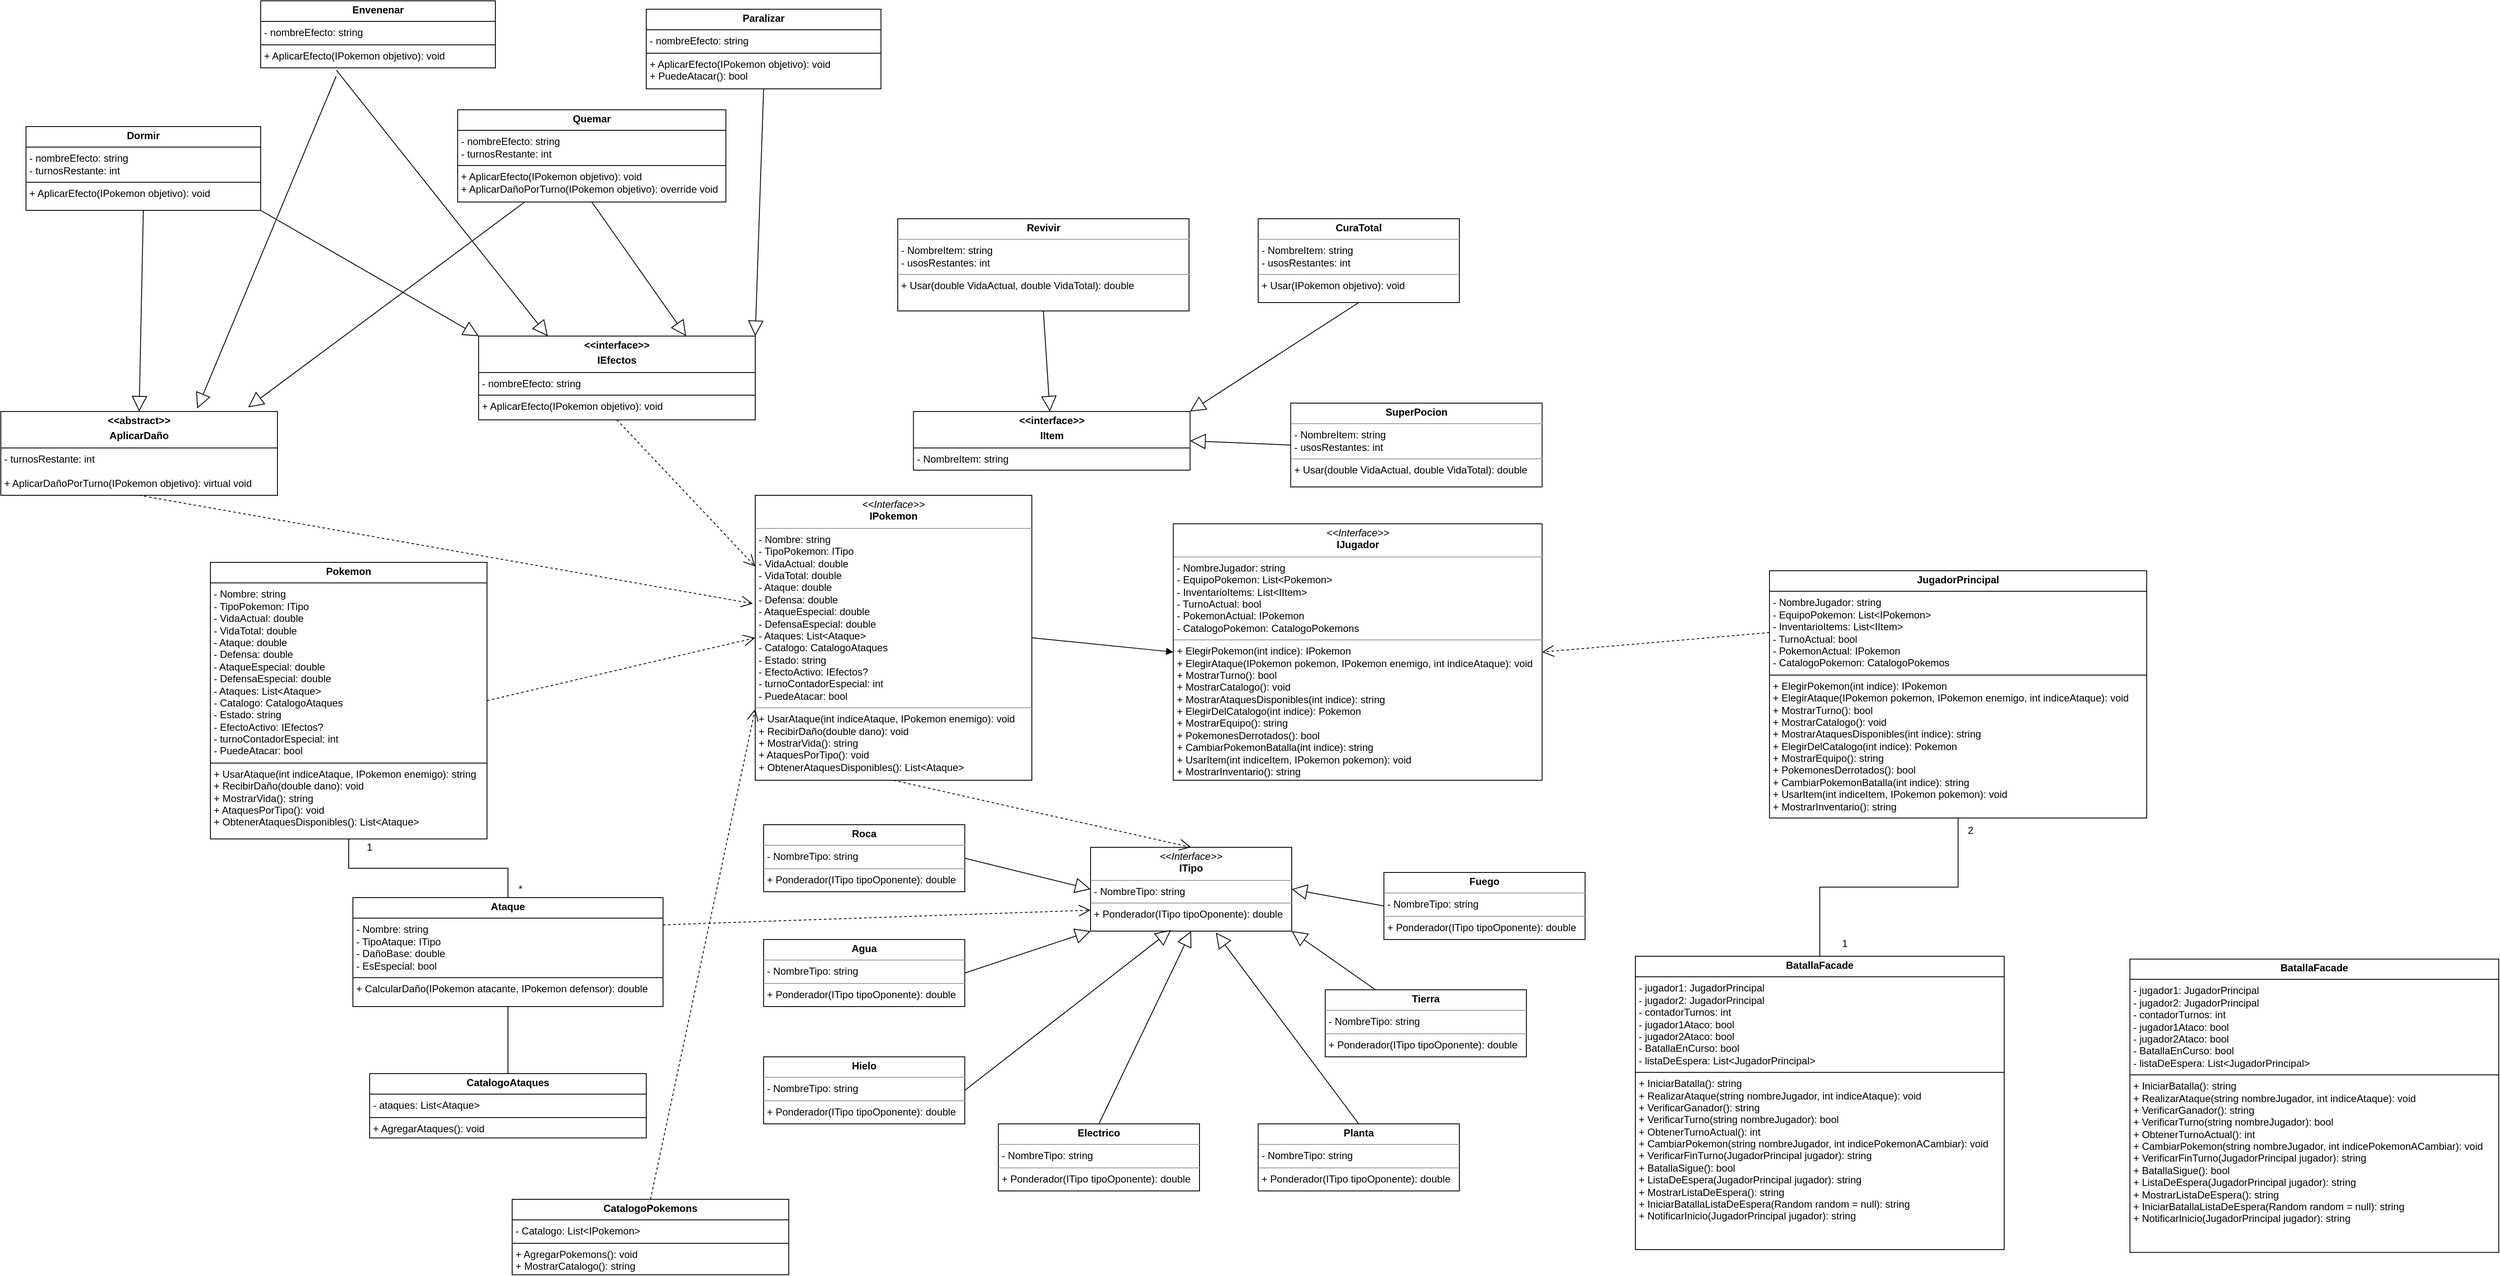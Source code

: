 <mxfile version="24.1.0" type="device">
  <diagram name="Page-1" id="c4acf3e9-155e-7222-9cf6-157b1a14988f">
    <mxGraphModel dx="3533" dy="2633" grid="1" gridSize="10" guides="1" tooltips="1" connect="1" arrows="1" fold="1" page="1" pageScale="1" pageWidth="850" pageHeight="1100" background="none" math="0" shadow="0">
      <root>
        <mxCell id="0" />
        <mxCell id="1" parent="0" />
        <mxCell id="5d2195bd80daf111-15" value="&lt;p style=&quot;margin:0px;margin-top:4px;text-align:center;&quot;&gt;&lt;i&gt;&amp;lt;&amp;lt;Interface&amp;gt;&amp;gt;&lt;/i&gt;&lt;br&gt;&lt;b&gt;IJugador&lt;/b&gt;&lt;/p&gt;&lt;hr size=&quot;1&quot;&gt;&lt;p style=&quot;margin:0px;margin-left:4px;&quot;&gt;- NombreJugador: string&lt;br&gt;- EquipoPokemon: List&amp;lt;Pokemon&amp;gt;&lt;/p&gt;&lt;p style=&quot;margin:0px;margin-left:4px;&quot;&gt;- InventarioItems: List&amp;lt;IItem&amp;gt;&lt;/p&gt;&lt;p style=&quot;margin:0px;margin-left:4px;&quot;&gt;- TurnoActual: bool&lt;/p&gt;&lt;p style=&quot;margin:0px;margin-left:4px;&quot;&gt;- PokemonActual: IPokemon&lt;/p&gt;&lt;p style=&quot;margin:0px;margin-left:4px;&quot;&gt;- CatalogoPokemon: CatalogoPokemons&lt;/p&gt;&lt;hr size=&quot;1&quot;&gt;&lt;p style=&quot;margin:0px;margin-left:4px;&quot;&gt;+ ElegirPokemon(int indice): IPokemon&lt;br&gt;+ ElegirAtaque(&lt;span style=&quot;text-wrap: wrap; background-color: initial;&quot;&gt;IPokemon pokemon, IPokemon enemigo, int indiceAtaque&lt;/span&gt;&lt;span style=&quot;background-color: initial;&quot;&gt;): void&lt;/span&gt;&lt;/p&gt;&lt;p style=&quot;margin:0px;margin-left:4px;&quot;&gt;+ MostrarTurno(): bool&lt;/p&gt;&lt;p style=&quot;margin:0px;margin-left:4px;&quot;&gt;+ MostrarCatalogo(): void&lt;/p&gt;&lt;p style=&quot;margin:0px;margin-left:4px;&quot;&gt;+ MostrarAtaquesDisponibles(int indice): string&lt;/p&gt;&lt;p style=&quot;margin:0px;margin-left:4px;&quot;&gt;+ ElegirDelCatalogo(int indice): Pokemon&lt;/p&gt;&lt;p style=&quot;margin:0px;margin-left:4px;&quot;&gt;+ MostrarEquipo(): string&lt;/p&gt;&lt;p style=&quot;margin:0px;margin-left:4px;&quot;&gt;+ PokemonesDerrotados(): bool&lt;/p&gt;&lt;p style=&quot;margin:0px;margin-left:4px;&quot;&gt;+ CambiarPokemonBatalla(int indice): string&lt;br&gt;&lt;/p&gt;&lt;p style=&quot;margin: 0px 0px 0px 4px;&quot;&gt;+ UsarItem(int indiceItem, IPokemon pokemon): void&lt;/p&gt;&lt;p style=&quot;margin: 0px 0px 0px 4px;&quot;&gt;+ MostrarInventario(): string&lt;/p&gt;" style="verticalAlign=top;align=left;overflow=fill;fontSize=12;fontFamily=Helvetica;html=1;rounded=0;shadow=0;comic=0;labelBackgroundColor=none;strokeWidth=1" parent="1" vertex="1">
          <mxGeometry x="428.75" y="-16" width="440" height="306" as="geometry" />
        </mxCell>
        <mxCell id="5d2195bd80daf111-18" value="&lt;p style=&quot;margin:0px;margin-top:4px;text-align:center;&quot;&gt;&lt;i&gt;&amp;lt;&amp;lt;Interface&amp;gt;&amp;gt;&lt;/i&gt;&lt;br&gt;&lt;b&gt;IPokemon&lt;/b&gt;&lt;/p&gt;&lt;hr size=&quot;1&quot;&gt;&lt;p style=&quot;margin:0px;margin-left:4px;&quot;&gt;- Nombre: string&lt;br&gt;- TipoPokemon: ITipo&lt;/p&gt;&lt;p style=&quot;margin:0px;margin-left:4px;&quot;&gt;- VidaActual: double&lt;/p&gt;&lt;p style=&quot;margin:0px;margin-left:4px;&quot;&gt;- VidaTotal: double&lt;/p&gt;&lt;p style=&quot;margin:0px;margin-left:4px;&quot;&gt;- Ataque: double&lt;/p&gt;&lt;p style=&quot;margin:0px;margin-left:4px;&quot;&gt;- Defensa: double&lt;/p&gt;&lt;p style=&quot;margin:0px;margin-left:4px;&quot;&gt;- AtaqueEspecial: double&lt;/p&gt;&lt;p style=&quot;margin:0px;margin-left:4px;&quot;&gt;- DefensaEspecial: double&lt;/p&gt;&lt;p style=&quot;margin:0px;margin-left:4px;&quot;&gt;- Ataques: List&amp;lt;Ataque&amp;gt;&lt;/p&gt;&lt;p style=&quot;margin:0px;margin-left:4px;&quot;&gt;- Catalogo: CatalogoAtaques&lt;/p&gt;&lt;p style=&quot;margin:0px;margin-left:4px;&quot;&gt;- Estado: string&lt;/p&gt;&lt;p style=&quot;margin:0px;margin-left:4px;&quot;&gt;- EfectoActivo: IEfectos?&lt;/p&gt;&lt;p style=&quot;margin:0px;margin-left:4px;&quot;&gt;- turnoContadorEspecial: int&lt;/p&gt;&lt;p style=&quot;margin:0px;margin-left:4px;&quot;&gt;- PuedeAtacar: bool&lt;/p&gt;&lt;hr size=&quot;1&quot;&gt;&lt;p style=&quot;margin:0px;margin-left:4px;&quot;&gt;+ UsarAtaque(int indiceAtaque, IPokemon enemigo): void&lt;/p&gt;&lt;p style=&quot;margin:0px;margin-left:4px;&quot;&gt;&lt;span style=&quot;background-color: initial;&quot;&gt;+ RecibirDaño(double dano): void&lt;/span&gt;&lt;br&gt;&lt;/p&gt;&lt;p style=&quot;margin:0px;margin-left:4px;&quot;&gt;+ MostrarVida(): string&lt;/p&gt;&lt;p style=&quot;margin:0px;margin-left:4px;&quot;&gt;+ AtaquesPorTipo(): void&lt;/p&gt;&lt;p style=&quot;margin:0px;margin-left:4px;&quot;&gt;+ ObtenerAtaquesDisponibles(): List&amp;lt;Ataque&amp;gt;&lt;/p&gt;" style="verticalAlign=top;align=left;overflow=fill;fontSize=12;fontFamily=Helvetica;html=1;rounded=0;shadow=0;comic=0;labelBackgroundColor=none;strokeWidth=1" parent="1" vertex="1">
          <mxGeometry x="-70" y="-50" width="330" height="340" as="geometry" />
        </mxCell>
        <mxCell id="5d2195bd80daf111-19" value="&lt;p style=&quot;margin:0px;margin-top:4px;text-align:center;&quot;&gt;&lt;i&gt;&amp;lt;&amp;lt;Interface&amp;gt;&amp;gt;&lt;/i&gt;&lt;br&gt;&lt;b&gt;ITipo&lt;/b&gt;&lt;/p&gt;&lt;hr size=&quot;1&quot;&gt;&lt;p style=&quot;margin:0px;margin-left:4px;&quot;&gt;- NombreTipo: string&lt;/p&gt;&lt;hr size=&quot;1&quot;&gt;&lt;p style=&quot;margin:0px;margin-left:4px;&quot;&gt;+ Ponderador(ITipo tipoOponente): double&lt;br&gt;&lt;/p&gt;&lt;div&gt;&lt;br&gt;&lt;/div&gt;" style="verticalAlign=top;align=left;overflow=fill;fontSize=12;fontFamily=Helvetica;html=1;rounded=0;shadow=0;comic=0;labelBackgroundColor=none;strokeWidth=1" parent="1" vertex="1">
          <mxGeometry x="330" y="370" width="240" height="100" as="geometry" />
        </mxCell>
        <mxCell id="6jRsxhfo2E8okTP8d-1J-1" value="" style="endArrow=open;endSize=12;dashed=1;html=1;rounded=0;exitX=0.5;exitY=1;exitDx=0;exitDy=0;entryX=0.5;entryY=0;entryDx=0;entryDy=0;" parent="1" source="5d2195bd80daf111-18" target="5d2195bd80daf111-19" edge="1">
          <mxGeometry width="160" relative="1" as="geometry">
            <mxPoint x="340" y="320" as="sourcePoint" />
            <mxPoint x="500" y="320" as="targetPoint" />
          </mxGeometry>
        </mxCell>
        <mxCell id="6jRsxhfo2E8okTP8d-1J-4" value="" style="html=1;verticalAlign=bottom;endArrow=block;curved=0;rounded=0;entryX=0;entryY=0.5;entryDx=0;entryDy=0;exitX=1;exitY=0.5;exitDx=0;exitDy=0;" parent="1" source="5d2195bd80daf111-18" target="5d2195bd80daf111-15" edge="1">
          <mxGeometry width="80" relative="1" as="geometry">
            <mxPoint x="380" y="320" as="sourcePoint" />
            <mxPoint x="460" y="320" as="targetPoint" />
          </mxGeometry>
        </mxCell>
        <mxCell id="U8JofGHo5hJc3w_ruEM--3" value="" style="endArrow=block;endSize=16;endFill=0;html=1;rounded=0;exitX=1;exitY=0.5;exitDx=0;exitDy=0;entryX=0;entryY=0.5;entryDx=0;entryDy=0;" parent="1" source="1tXbWfineNW5vBf513L6-7" target="5d2195bd80daf111-19" edge="1">
          <mxGeometry width="160" relative="1" as="geometry">
            <mxPoint x="112.5" y="520" as="sourcePoint" />
            <mxPoint x="500" y="510" as="targetPoint" />
          </mxGeometry>
        </mxCell>
        <mxCell id="U8JofGHo5hJc3w_ruEM--10" value="" style="endArrow=block;endSize=16;endFill=0;html=1;rounded=0;exitX=1;exitY=0.5;exitDx=0;exitDy=0;entryX=0;entryY=1;entryDx=0;entryDy=0;" parent="1" source="1tXbWfineNW5vBf513L6-8" target="5d2195bd80daf111-19" edge="1">
          <mxGeometry width="160" relative="1" as="geometry">
            <mxPoint x="267.5" y="520" as="sourcePoint" />
            <mxPoint x="120" y="460.0" as="targetPoint" />
          </mxGeometry>
        </mxCell>
        <mxCell id="U8JofGHo5hJc3w_ruEM--11" value="" style="endArrow=block;endSize=16;endFill=0;html=1;rounded=0;exitX=0.25;exitY=0;exitDx=0;exitDy=0;entryX=1;entryY=1;entryDx=0;entryDy=0;" parent="1" source="1tXbWfineNW5vBf513L6-11" target="5d2195bd80daf111-19" edge="1">
          <mxGeometry width="160" relative="1" as="geometry">
            <mxPoint x="582.5" y="520" as="sourcePoint" />
            <mxPoint x="445" y="469" as="targetPoint" />
          </mxGeometry>
        </mxCell>
        <mxCell id="U8JofGHo5hJc3w_ruEM--12" value="" style="endArrow=block;endSize=16;endFill=0;html=1;rounded=0;exitX=0;exitY=0.5;exitDx=0;exitDy=0;entryX=1;entryY=0.5;entryDx=0;entryDy=0;" parent="1" source="1tXbWfineNW5vBf513L6-13" target="5d2195bd80daf111-19" edge="1">
          <mxGeometry width="160" relative="1" as="geometry">
            <mxPoint x="742.5" y="520" as="sourcePoint" />
            <mxPoint x="455" y="479" as="targetPoint" />
          </mxGeometry>
        </mxCell>
        <mxCell id="U8JofGHo5hJc3w_ruEM--14" value="" style="endArrow=block;endSize=16;endFill=0;html=1;rounded=0;exitX=1;exitY=0.5;exitDx=0;exitDy=0;entryX=0.4;entryY=0.987;entryDx=0;entryDy=0;entryPerimeter=0;" parent="1" source="1tXbWfineNW5vBf513L6-9" target="5d2195bd80daf111-19" edge="1">
          <mxGeometry width="160" relative="1" as="geometry">
            <mxPoint x="345.195" y="626.4" as="sourcePoint" />
            <mxPoint x="340" y="459" as="targetPoint" />
          </mxGeometry>
        </mxCell>
        <mxCell id="U8JofGHo5hJc3w_ruEM--15" value="" style="endArrow=block;endSize=16;endFill=0;html=1;rounded=0;exitX=0.5;exitY=0;exitDx=0;exitDy=0;entryX=0.623;entryY=1.018;entryDx=0;entryDy=0;entryPerimeter=0;" parent="1" source="1tXbWfineNW5vBf513L6-10" target="5d2195bd80daf111-19" edge="1">
          <mxGeometry width="160" relative="1" as="geometry">
            <mxPoint x="504.375" y="629.6" as="sourcePoint" />
            <mxPoint x="350" y="469" as="targetPoint" />
          </mxGeometry>
        </mxCell>
        <mxCell id="U8JofGHo5hJc3w_ruEM--16" value="" style="endArrow=block;endSize=16;endFill=0;html=1;rounded=0;entryX=0.5;entryY=1;entryDx=0;entryDy=0;exitX=0.5;exitY=0;exitDx=0;exitDy=0;" parent="1" source="1tXbWfineNW5vBf513L6-12" target="5d2195bd80daf111-19" edge="1">
          <mxGeometry width="160" relative="1" as="geometry">
            <mxPoint x="430" y="660" as="sourcePoint" />
            <mxPoint x="416" y="458" as="targetPoint" />
          </mxGeometry>
        </mxCell>
        <mxCell id="1tXbWfineNW5vBf513L6-3" value="&lt;p style=&quot;margin:0px;margin-top:4px;text-align:center;&quot;&gt;&lt;b&gt;JugadorPrincipal&lt;/b&gt;&lt;/p&gt;&lt;hr size=&quot;1&quot; style=&quot;border-style:solid;&quot;&gt;&lt;p style=&quot;margin:0px;margin-left:4px;&quot;&gt;- NombreJugador: string&lt;/p&gt;&lt;p style=&quot;margin:0px;margin-left:4px;&quot;&gt;&lt;span style=&quot;background-color: initial;&quot;&gt;- EquipoPokemon: List&amp;lt;IPokemon&amp;gt;&lt;/span&gt;&lt;/p&gt;&lt;p style=&quot;margin:0px;margin-left:4px;&quot;&gt;&lt;span style=&quot;background-color: initial;&quot;&gt;- InventarioItems: List&amp;lt;IItem&amp;gt;&lt;/span&gt;&lt;/p&gt;&lt;p style=&quot;margin:0px;margin-left:4px;&quot;&gt;- TurnoActual: bool&lt;/p&gt;&lt;p style=&quot;margin:0px;margin-left:4px;&quot;&gt;- PokemonActual: IPokemon&lt;/p&gt;&lt;p style=&quot;margin:0px;margin-left:4px;&quot;&gt;- CatalogoPokemon: CatalogoPokemos&lt;/p&gt;&lt;hr size=&quot;1&quot; style=&quot;border-style:solid;&quot;&gt;&lt;p style=&quot;margin:0px;margin-left:4px;&quot;&gt;+ ElegirPokemon(int indice): IPokemon&lt;/p&gt;&lt;p style=&quot;margin:0px;margin-left:4px;&quot;&gt;+ ElegirAtaque(IPokemon pokemon, IPokemon enemigo, int indiceAtaque): void&lt;/p&gt;&lt;p style=&quot;margin:0px;margin-left:4px;&quot;&gt;+ MostrarTurno(): bool&lt;/p&gt;&lt;p style=&quot;margin:0px;margin-left:4px;&quot;&gt;+ MostrarCatalogo(): void&lt;/p&gt;&lt;p style=&quot;margin:0px;margin-left:4px;&quot;&gt;+ MostrarAtaquesDisponibles(int indice): string&lt;/p&gt;&lt;p style=&quot;margin:0px;margin-left:4px;&quot;&gt;+&amp;nbsp;&lt;span style=&quot;text-wrap: nowrap; background-color: initial;&quot;&gt;ElegirDelCatalogo(int indice): Pokemon&lt;/span&gt;&lt;/p&gt;&lt;p style=&quot;text-wrap: nowrap; margin: 0px 0px 0px 4px;&quot;&gt;+ MostrarEquipo(): string&lt;/p&gt;&lt;p style=&quot;text-wrap: nowrap; margin: 0px 0px 0px 4px;&quot;&gt;+ PokemonesDerrotados(): bool&lt;/p&gt;&lt;p style=&quot;text-wrap: nowrap; margin: 0px 0px 0px 4px;&quot;&gt;+ CambiarPokemonBatalla(int indice): string&lt;/p&gt;&lt;p style=&quot;text-wrap: nowrap; margin: 0px 0px 0px 4px;&quot;&gt;+ UsarItem(int indiceItem, IPokemon pokemon): void&lt;/p&gt;&lt;p style=&quot;text-wrap: nowrap; margin: 0px 0px 0px 4px;&quot;&gt;+ MostrarInventario(): string&lt;/p&gt;" style="verticalAlign=top;align=left;overflow=fill;html=1;whiteSpace=wrap;" parent="1" vertex="1">
          <mxGeometry x="1140" y="40" width="450" height="295" as="geometry" />
        </mxCell>
        <mxCell id="1tXbWfineNW5vBf513L6-5" value="&lt;p style=&quot;margin:0px;margin-top:4px;text-align:center;&quot;&gt;&lt;b&gt;Pokemon&lt;/b&gt;&lt;/p&gt;&lt;hr size=&quot;1&quot; style=&quot;border-style:solid;&quot;&gt;&lt;p style=&quot;text-wrap: nowrap; margin: 0px 0px 0px 4px;&quot;&gt;- Nombre: string&lt;br&gt;- TipoPokemon: ITipo&lt;/p&gt;&lt;p style=&quot;text-wrap: nowrap; margin: 0px 0px 0px 4px;&quot;&gt;- VidaActual: double&lt;/p&gt;&lt;p style=&quot;text-wrap: nowrap; margin: 0px 0px 0px 4px;&quot;&gt;- VidaTotal: double&lt;/p&gt;&lt;p style=&quot;text-wrap: nowrap; margin: 0px 0px 0px 4px;&quot;&gt;- Ataque: double&lt;/p&gt;&lt;p style=&quot;text-wrap: nowrap; margin: 0px 0px 0px 4px;&quot;&gt;- Defensa: double&lt;/p&gt;&lt;p style=&quot;text-wrap: nowrap; margin: 0px 0px 0px 4px;&quot;&gt;- AtaqueEspecial: double&lt;/p&gt;&lt;p style=&quot;text-wrap: nowrap; margin: 0px 0px 0px 4px;&quot;&gt;- DefensaEspecial: double&lt;/p&gt;&lt;p style=&quot;text-wrap: nowrap; margin: 0px 0px 0px 4px;&quot;&gt;- Ataques: List&amp;lt;Ataque&amp;gt;&lt;/p&gt;&lt;p style=&quot;text-wrap: nowrap; margin: 0px 0px 0px 4px;&quot;&gt;- Catalogo: CatalogoAtaques&lt;/p&gt;&lt;p style=&quot;text-wrap: nowrap; margin: 0px 0px 0px 4px;&quot;&gt;- Estado: string&lt;/p&gt;&lt;p style=&quot;text-wrap: nowrap; margin: 0px 0px 0px 4px;&quot;&gt;- EfectoActivo: IEfectos?&lt;/p&gt;&lt;p style=&quot;text-wrap: nowrap; margin: 0px 0px 0px 4px;&quot;&gt;- turnoContadorEspecial: int&lt;/p&gt;&lt;p style=&quot;text-wrap: nowrap; margin: 0px 0px 0px 4px;&quot;&gt;- PuedeAtacar: bool&lt;/p&gt;&lt;hr size=&quot;1&quot; style=&quot;border-style:solid;&quot;&gt;&lt;p style=&quot;text-wrap: nowrap; margin: 0px 0px 0px 4px;&quot;&gt;+ UsarAtaque(int indiceAtaque, IPokemon enemigo): string&lt;/p&gt;&lt;p style=&quot;text-wrap: nowrap; margin: 0px 0px 0px 4px;&quot;&gt;&lt;span style=&quot;background-color: initial;&quot;&gt;+ RecibirDaño(double dano): void&lt;/span&gt;&lt;br&gt;&lt;/p&gt;&lt;p style=&quot;text-wrap: nowrap; margin: 0px 0px 0px 4px;&quot;&gt;+ MostrarVida(): string&lt;/p&gt;&lt;p style=&quot;text-wrap: nowrap; margin: 0px 0px 0px 4px;&quot;&gt;+ AtaquesPorTipo(): void&lt;/p&gt;&lt;p style=&quot;text-wrap: nowrap; margin: 0px 0px 0px 4px;&quot;&gt;+ ObtenerAtaquesDisponibles(): List&amp;lt;Ataque&amp;gt;&lt;/p&gt;" style="verticalAlign=top;align=left;overflow=fill;html=1;whiteSpace=wrap;" parent="1" vertex="1">
          <mxGeometry x="-720" y="30" width="330" height="330" as="geometry" />
        </mxCell>
        <mxCell id="1tXbWfineNW5vBf513L6-6" value="&lt;p style=&quot;margin:0px;margin-top:4px;text-align:center;&quot;&gt;&lt;b&gt;Ataque&lt;/b&gt;&lt;/p&gt;&lt;hr size=&quot;1&quot; style=&quot;border-style:solid;&quot;&gt;&lt;p style=&quot;margin:0px;margin-left:4px;&quot;&gt;- Nombre: string&lt;/p&gt;&lt;p style=&quot;margin:0px;margin-left:4px;&quot;&gt;- TipoAtaque: ITipo&lt;/p&gt;&lt;p style=&quot;margin:0px;margin-left:4px;&quot;&gt;- DañoBase: double&lt;/p&gt;&lt;p style=&quot;margin:0px;margin-left:4px;&quot;&gt;- EsEspecial: bool&lt;/p&gt;&lt;hr size=&quot;1&quot; style=&quot;border-style:solid;&quot;&gt;&lt;p style=&quot;margin:0px;margin-left:4px;&quot;&gt;+ CalcularDaño(IPokemon atacante, IPokemon defensor): double&lt;/p&gt;" style="verticalAlign=top;align=left;overflow=fill;html=1;whiteSpace=wrap;" parent="1" vertex="1">
          <mxGeometry x="-550" y="430" width="370" height="130" as="geometry" />
        </mxCell>
        <mxCell id="1tXbWfineNW5vBf513L6-7" value="&lt;p style=&quot;margin:0px;margin-top:4px;text-align:center;&quot;&gt;&lt;b&gt;Roca&lt;/b&gt;&lt;/p&gt;&lt;hr size=&quot;1&quot;&gt;&lt;p style=&quot;margin:0px;margin-left:4px;&quot;&gt;- NombreTipo: string&lt;/p&gt;&lt;hr size=&quot;1&quot;&gt;&lt;p style=&quot;margin:0px;margin-left:4px;&quot;&gt;+ Ponderador(ITipo tipoOponente): double&lt;br&gt;&lt;/p&gt;&lt;div&gt;&lt;br&gt;&lt;/div&gt;" style="verticalAlign=top;align=left;overflow=fill;fontSize=12;fontFamily=Helvetica;html=1;rounded=0;shadow=0;comic=0;labelBackgroundColor=none;strokeWidth=1" parent="1" vertex="1">
          <mxGeometry x="-60" y="343" width="240" height="80" as="geometry" />
        </mxCell>
        <mxCell id="1tXbWfineNW5vBf513L6-8" value="&lt;p style=&quot;margin:0px;margin-top:4px;text-align:center;&quot;&gt;&lt;b&gt;Agua&lt;/b&gt;&lt;/p&gt;&lt;hr size=&quot;1&quot;&gt;&lt;p style=&quot;margin:0px;margin-left:4px;&quot;&gt;- NombreTipo: string&lt;/p&gt;&lt;hr size=&quot;1&quot;&gt;&lt;p style=&quot;margin:0px;margin-left:4px;&quot;&gt;+ Ponderador(ITipo tipoOponente): double&lt;br&gt;&lt;/p&gt;&lt;div&gt;&lt;br&gt;&lt;/div&gt;" style="verticalAlign=top;align=left;overflow=fill;fontSize=12;fontFamily=Helvetica;html=1;rounded=0;shadow=0;comic=0;labelBackgroundColor=none;strokeWidth=1" parent="1" vertex="1">
          <mxGeometry x="-60" y="480" width="240" height="80" as="geometry" />
        </mxCell>
        <mxCell id="1tXbWfineNW5vBf513L6-9" value="&lt;p style=&quot;margin:0px;margin-top:4px;text-align:center;&quot;&gt;&lt;b&gt;Hielo&lt;/b&gt;&lt;/p&gt;&lt;hr size=&quot;1&quot;&gt;&lt;p style=&quot;margin:0px;margin-left:4px;&quot;&gt;- NombreTipo: string&lt;/p&gt;&lt;hr size=&quot;1&quot;&gt;&lt;p style=&quot;margin:0px;margin-left:4px;&quot;&gt;+ Ponderador(ITipo tipoOponente): double&lt;br&gt;&lt;/p&gt;&lt;div&gt;&lt;br&gt;&lt;/div&gt;" style="verticalAlign=top;align=left;overflow=fill;fontSize=12;fontFamily=Helvetica;html=1;rounded=0;shadow=0;comic=0;labelBackgroundColor=none;strokeWidth=1" parent="1" vertex="1">
          <mxGeometry x="-60" y="620" width="240" height="80" as="geometry" />
        </mxCell>
        <mxCell id="1tXbWfineNW5vBf513L6-10" value="&lt;p style=&quot;margin:0px;margin-top:4px;text-align:center;&quot;&gt;&lt;b&gt;Planta&lt;/b&gt;&lt;/p&gt;&lt;hr size=&quot;1&quot;&gt;&lt;p style=&quot;margin:0px;margin-left:4px;&quot;&gt;- NombreTipo: string&lt;/p&gt;&lt;hr size=&quot;1&quot;&gt;&lt;p style=&quot;margin:0px;margin-left:4px;&quot;&gt;+ Ponderador(ITipo tipoOponente): double&lt;br&gt;&lt;/p&gt;&lt;div&gt;&lt;br&gt;&lt;/div&gt;" style="verticalAlign=top;align=left;overflow=fill;fontSize=12;fontFamily=Helvetica;html=1;rounded=0;shadow=0;comic=0;labelBackgroundColor=none;strokeWidth=1" parent="1" vertex="1">
          <mxGeometry x="530" y="700" width="240" height="80" as="geometry" />
        </mxCell>
        <mxCell id="1tXbWfineNW5vBf513L6-11" value="&lt;p style=&quot;margin:0px;margin-top:4px;text-align:center;&quot;&gt;&lt;b&gt;Tierra&lt;/b&gt;&lt;/p&gt;&lt;hr size=&quot;1&quot;&gt;&lt;p style=&quot;margin:0px;margin-left:4px;&quot;&gt;- NombreTipo: string&lt;/p&gt;&lt;hr size=&quot;1&quot;&gt;&lt;p style=&quot;margin:0px;margin-left:4px;&quot;&gt;+ Ponderador(ITipo tipoOponente): double&lt;br&gt;&lt;/p&gt;&lt;div&gt;&lt;br&gt;&lt;/div&gt;" style="verticalAlign=top;align=left;overflow=fill;fontSize=12;fontFamily=Helvetica;html=1;rounded=0;shadow=0;comic=0;labelBackgroundColor=none;strokeWidth=1" parent="1" vertex="1">
          <mxGeometry x="610" y="540" width="240" height="80" as="geometry" />
        </mxCell>
        <mxCell id="1tXbWfineNW5vBf513L6-12" value="&lt;p style=&quot;margin:0px;margin-top:4px;text-align:center;&quot;&gt;&lt;b&gt;Electrico&lt;/b&gt;&lt;/p&gt;&lt;hr size=&quot;1&quot;&gt;&lt;p style=&quot;margin:0px;margin-left:4px;&quot;&gt;- NombreTipo: string&lt;/p&gt;&lt;hr size=&quot;1&quot;&gt;&lt;p style=&quot;margin:0px;margin-left:4px;&quot;&gt;+ Ponderador(ITipo tipoOponente): double&lt;br&gt;&lt;/p&gt;&lt;div&gt;&lt;br&gt;&lt;/div&gt;" style="verticalAlign=top;align=left;overflow=fill;fontSize=12;fontFamily=Helvetica;html=1;rounded=0;shadow=0;comic=0;labelBackgroundColor=none;strokeWidth=1" parent="1" vertex="1">
          <mxGeometry x="220" y="700" width="240" height="80" as="geometry" />
        </mxCell>
        <mxCell id="1tXbWfineNW5vBf513L6-13" value="&lt;p style=&quot;margin:0px;margin-top:4px;text-align:center;&quot;&gt;&lt;b&gt;Fuego&lt;/b&gt;&lt;/p&gt;&lt;hr size=&quot;1&quot;&gt;&lt;p style=&quot;margin:0px;margin-left:4px;&quot;&gt;- NombreTipo: string&lt;/p&gt;&lt;hr size=&quot;1&quot;&gt;&lt;p style=&quot;margin:0px;margin-left:4px;&quot;&gt;+ Ponderador(ITipo tipoOponente): double&lt;br&gt;&lt;/p&gt;&lt;div&gt;&lt;br&gt;&lt;/div&gt;" style="verticalAlign=top;align=left;overflow=fill;fontSize=12;fontFamily=Helvetica;html=1;rounded=0;shadow=0;comic=0;labelBackgroundColor=none;strokeWidth=1" parent="1" vertex="1">
          <mxGeometry x="680" y="400" width="240" height="80" as="geometry" />
        </mxCell>
        <mxCell id="PPQzXyUTgCfnqOVg81kr-1" value="" style="endArrow=open;endSize=12;dashed=1;html=1;rounded=0;exitX=1;exitY=0.5;exitDx=0;exitDy=0;entryX=0;entryY=0.5;entryDx=0;entryDy=0;" parent="1" source="1tXbWfineNW5vBf513L6-5" target="5d2195bd80daf111-18" edge="1">
          <mxGeometry width="160" relative="1" as="geometry">
            <mxPoint x="123" y="270" as="sourcePoint" />
            <mxPoint x="460" y="380" as="targetPoint" />
          </mxGeometry>
        </mxCell>
        <mxCell id="PPQzXyUTgCfnqOVg81kr-2" value="" style="endArrow=open;endSize=12;dashed=1;html=1;rounded=0;exitX=0;exitY=0.25;exitDx=0;exitDy=0;entryX=1;entryY=0.5;entryDx=0;entryDy=0;" parent="1" source="1tXbWfineNW5vBf513L6-3" target="5d2195bd80daf111-15" edge="1">
          <mxGeometry width="160" relative="1" as="geometry">
            <mxPoint x="133" y="280" as="sourcePoint" />
            <mxPoint x="470" y="390" as="targetPoint" />
          </mxGeometry>
        </mxCell>
        <mxCell id="PPQzXyUTgCfnqOVg81kr-3" value="" style="endArrow=open;endSize=12;dashed=1;html=1;rounded=0;exitX=1;exitY=0.25;exitDx=0;exitDy=0;entryX=0;entryY=0.75;entryDx=0;entryDy=0;" parent="1" source="1tXbWfineNW5vBf513L6-6" target="5d2195bd80daf111-19" edge="1">
          <mxGeometry width="160" relative="1" as="geometry">
            <mxPoint x="30" y="430" as="sourcePoint" />
            <mxPoint x="190" y="430" as="targetPoint" />
          </mxGeometry>
        </mxCell>
        <mxCell id="FREW7KF1WqzNgDYchPj3-1" value="&lt;p style=&quot;margin:0px;margin-top:4px;text-align:center;&quot;&gt;&lt;b&gt;BatallaFacade&lt;/b&gt;&lt;/p&gt;&lt;hr size=&quot;1&quot; style=&quot;border-style:solid;&quot;&gt;&lt;p style=&quot;margin:0px;margin-left:4px;&quot;&gt;- jugador1: JugadorPrincipal&lt;br&gt;&lt;/p&gt;&lt;p style=&quot;margin:0px;margin-left:4px;&quot;&gt;- jugador2: JugadorPrincipal&lt;br&gt;&lt;/p&gt;&lt;p style=&quot;margin:0px;margin-left:4px;&quot;&gt;- contadorTurnos: int&lt;/p&gt;&lt;p style=&quot;margin:0px;margin-left:4px;&quot;&gt;- jugador1Ataco: bool&lt;/p&gt;&lt;p style=&quot;margin:0px;margin-left:4px;&quot;&gt;- jugador2Ataco: bool&lt;/p&gt;&lt;p style=&quot;margin:0px;margin-left:4px;&quot;&gt;- BatallaEnCurso: bool&lt;/p&gt;&lt;p style=&quot;margin:0px;margin-left:4px;&quot;&gt;- listaDeEspera: List&amp;lt;JugadorPrincipal&amp;gt;&lt;/p&gt;&lt;hr size=&quot;1&quot; style=&quot;border-style:solid;&quot;&gt;&lt;p style=&quot;margin:0px;margin-left:4px;&quot;&gt;&lt;span style=&quot;background-color: initial;&quot;&gt;+ IniciarBatalla(): string&lt;/span&gt;&lt;br&gt;&lt;/p&gt;&lt;p style=&quot;margin:0px;margin-left:4px;&quot;&gt;+ RealizarAtaque(string nombreJugador, int indiceAtaque): void&lt;/p&gt;&lt;p style=&quot;margin:0px;margin-left:4px;&quot;&gt;+ VerificarGanador(): string&lt;/p&gt;&lt;p style=&quot;margin:0px;margin-left:4px;&quot;&gt;+ VerificarTurno(string nombreJugador): bool&lt;/p&gt;&lt;p style=&quot;margin:0px;margin-left:4px;&quot;&gt;+ ObtenerTurnoActual(): int&lt;/p&gt;&lt;p style=&quot;margin:0px;margin-left:4px;&quot;&gt;+ CambiarPokemon(string nombreJugador, int indicePokemonACambiar): void&lt;/p&gt;&lt;p style=&quot;margin:0px;margin-left:4px;&quot;&gt;+ VerificarFinTurno(JugadorPrincipal jugador): string&lt;/p&gt;&lt;p style=&quot;margin:0px;margin-left:4px;&quot;&gt;+ BatallaSigue(): bool&lt;/p&gt;&lt;p style=&quot;margin:0px;margin-left:4px;&quot;&gt;+ ListaDeEspera(JugadorPrincipal jugador): string&lt;/p&gt;&lt;p style=&quot;margin:0px;margin-left:4px;&quot;&gt;+ MostrarListaDeEspera(): string&lt;/p&gt;&lt;p style=&quot;margin:0px;margin-left:4px;&quot;&gt;+ IniciarBatallaListaDeEspera(Random random = null): string&lt;/p&gt;&lt;p style=&quot;margin:0px;margin-left:4px;&quot;&gt;+ NotificarInicio(JugadorPrincipal jugador): string&lt;/p&gt;" style="verticalAlign=top;align=left;overflow=fill;html=1;whiteSpace=wrap;" parent="1" vertex="1">
          <mxGeometry x="980" y="500" width="440" height="350" as="geometry" />
        </mxCell>
        <mxCell id="FREW7KF1WqzNgDYchPj3-2" value="" style="endArrow=none;html=1;edgeStyle=orthogonalEdgeStyle;rounded=0;exitX=0.5;exitY=0;exitDx=0;exitDy=0;entryX=0.5;entryY=1;entryDx=0;entryDy=0;" parent="1" source="FREW7KF1WqzNgDYchPj3-1" target="1tXbWfineNW5vBf513L6-3" edge="1">
          <mxGeometry relative="1" as="geometry">
            <mxPoint x="1200" y="540" as="sourcePoint" />
            <mxPoint x="1360" y="540" as="targetPoint" />
          </mxGeometry>
        </mxCell>
        <mxCell id="FREW7KF1WqzNgDYchPj3-5" value="2" style="text;html=1;align=center;verticalAlign=middle;whiteSpace=wrap;rounded=0;" parent="1" vertex="1">
          <mxGeometry x="1350" y="335" width="60" height="30" as="geometry" />
        </mxCell>
        <mxCell id="FREW7KF1WqzNgDYchPj3-6" value="1" style="text;html=1;align=center;verticalAlign=middle;whiteSpace=wrap;rounded=0;" parent="1" vertex="1">
          <mxGeometry x="1200" y="470" width="60" height="30" as="geometry" />
        </mxCell>
        <mxCell id="FREW7KF1WqzNgDYchPj3-8" value="" style="endArrow=none;html=1;edgeStyle=orthogonalEdgeStyle;rounded=0;exitX=0.5;exitY=0;exitDx=0;exitDy=0;entryX=0.5;entryY=1;entryDx=0;entryDy=0;" parent="1" source="1tXbWfineNW5vBf513L6-6" target="1tXbWfineNW5vBf513L6-5" edge="1">
          <mxGeometry relative="1" as="geometry">
            <mxPoint x="1210" y="620" as="sourcePoint" />
            <mxPoint x="1275" y="530" as="targetPoint" />
          </mxGeometry>
        </mxCell>
        <mxCell id="FREW7KF1WqzNgDYchPj3-9" value="1" style="text;html=1;align=center;verticalAlign=middle;whiteSpace=wrap;rounded=0;" parent="1" vertex="1">
          <mxGeometry x="-550" y="360" width="40" height="20" as="geometry" />
        </mxCell>
        <mxCell id="FREW7KF1WqzNgDYchPj3-12" value="*" style="text;html=1;align=center;verticalAlign=middle;whiteSpace=wrap;rounded=0;" parent="1" vertex="1">
          <mxGeometry x="-370" y="410" width="40" height="20" as="geometry" />
        </mxCell>
        <mxCell id="kjep7G4XY2kMqYyNzEno-1" value="&lt;p style=&quot;margin:0px;margin-top:4px;text-align:center;&quot;&gt;&lt;b&gt;&amp;lt;&amp;lt;interface&amp;gt;&amp;gt;&lt;/b&gt;&lt;/p&gt;&lt;p style=&quot;margin:0px;margin-top:4px;text-align:center;&quot;&gt;&lt;b&gt;IEfectos&lt;/b&gt;&lt;/p&gt;&lt;hr size=&quot;1&quot; style=&quot;border-style:solid;&quot;&gt;&lt;p style=&quot;text-wrap: nowrap; margin: 0px 0px 0px 4px;&quot;&gt;- nombreEfecto: string&lt;br&gt;&lt;/p&gt;&lt;hr size=&quot;1&quot; style=&quot;border-style:solid;&quot;&gt;&lt;p style=&quot;text-wrap: nowrap; margin: 0px 0px 0px 4px;&quot;&gt;+ AplicarEfecto(IPokemon objetivo): void&lt;/p&gt;" style="verticalAlign=top;align=left;overflow=fill;html=1;whiteSpace=wrap;" parent="1" vertex="1">
          <mxGeometry x="-400" y="-240" width="330" height="100" as="geometry" />
        </mxCell>
        <mxCell id="kjep7G4XY2kMqYyNzEno-2" value="&lt;p style=&quot;margin:0px;margin-top:4px;text-align:center;&quot;&gt;&lt;b&gt;&amp;lt;&amp;lt;interface&amp;gt;&amp;gt;&lt;/b&gt;&lt;/p&gt;&lt;p style=&quot;margin:0px;margin-top:4px;text-align:center;&quot;&gt;&lt;b&gt;IItem&lt;/b&gt;&lt;/p&gt;&lt;hr size=&quot;1&quot; style=&quot;border-style:solid;&quot;&gt;&lt;p style=&quot;text-wrap: nowrap; margin: 0px 0px 0px 4px;&quot;&gt;- NombreItem: string&lt;/p&gt;" style="verticalAlign=top;align=left;overflow=fill;html=1;whiteSpace=wrap;" parent="1" vertex="1">
          <mxGeometry x="118.75" y="-150" width="330" height="70" as="geometry" />
        </mxCell>
        <mxCell id="kjep7G4XY2kMqYyNzEno-3" value="&lt;p style=&quot;margin:0px;margin-top:4px;text-align:center;&quot;&gt;&lt;b&gt;CuraTotal&lt;/b&gt;&lt;/p&gt;&lt;hr size=&quot;1&quot;&gt;&lt;p style=&quot;margin:0px;margin-left:4px;&quot;&gt;- NombreItem: string&lt;/p&gt;&lt;p style=&quot;margin: 0px 0px 0px 4px;&quot;&gt;- usosRestantes: int&lt;/p&gt;&lt;hr size=&quot;1&quot;&gt;&lt;p style=&quot;margin:0px;margin-left:4px;&quot;&gt;+ Usar(IPokemon objetivo): void&lt;br&gt;&lt;/p&gt;&lt;div&gt;&lt;br&gt;&lt;/div&gt;" style="verticalAlign=top;align=left;overflow=fill;fontSize=12;fontFamily=Helvetica;html=1;rounded=0;shadow=0;comic=0;labelBackgroundColor=none;strokeWidth=1" parent="1" vertex="1">
          <mxGeometry x="530" y="-380" width="240" height="100" as="geometry" />
        </mxCell>
        <mxCell id="kjep7G4XY2kMqYyNzEno-4" value="" style="endArrow=block;endSize=16;endFill=0;html=1;rounded=0;entryX=1;entryY=0;entryDx=0;entryDy=0;exitX=0.5;exitY=1;exitDx=0;exitDy=0;" parent="1" source="kjep7G4XY2kMqYyNzEno-3" target="kjep7G4XY2kMqYyNzEno-2" edge="1">
          <mxGeometry width="160" relative="1" as="geometry">
            <mxPoint x="548.75" y="690" as="sourcePoint" />
            <mxPoint x="658.75" y="460" as="targetPoint" />
          </mxGeometry>
        </mxCell>
        <mxCell id="kjep7G4XY2kMqYyNzEno-5" value="&lt;p style=&quot;margin:0px;margin-top:4px;text-align:center;&quot;&gt;&lt;b&gt;Revivir&lt;/b&gt;&lt;/p&gt;&lt;hr size=&quot;1&quot;&gt;&lt;p style=&quot;margin:0px;margin-left:4px;&quot;&gt;- NombreItem: string&lt;/p&gt;&lt;p style=&quot;margin:0px;margin-left:4px;&quot;&gt;- usosRestantes: int&lt;/p&gt;&lt;hr size=&quot;1&quot;&gt;&lt;p style=&quot;margin:0px;margin-left:4px;&quot;&gt;+ Usar(double VidaActual, double VidaTotal): double&lt;br&gt;&lt;/p&gt;&lt;div&gt;&lt;br&gt;&lt;/div&gt;" style="verticalAlign=top;align=left;overflow=fill;fontSize=12;fontFamily=Helvetica;html=1;rounded=0;shadow=0;comic=0;labelBackgroundColor=none;strokeWidth=1" parent="1" vertex="1">
          <mxGeometry x="100" y="-380" width="347.5" height="110" as="geometry" />
        </mxCell>
        <mxCell id="kjep7G4XY2kMqYyNzEno-6" value="&lt;p style=&quot;margin:0px;margin-top:4px;text-align:center;&quot;&gt;&lt;b&gt;SuperPocion&lt;/b&gt;&lt;/p&gt;&lt;hr size=&quot;1&quot;&gt;&lt;p style=&quot;margin:0px;margin-left:4px;&quot;&gt;- NombreItem: string&lt;/p&gt;&lt;p style=&quot;margin: 0px 0px 0px 4px;&quot;&gt;- usosRestantes: int&lt;/p&gt;&lt;hr size=&quot;1&quot;&gt;&lt;p style=&quot;margin:0px;margin-left:4px;&quot;&gt;+ Usar(double VidaActual, double VidaTotal): double&lt;br&gt;&lt;/p&gt;&lt;div&gt;&lt;br&gt;&lt;/div&gt;" style="verticalAlign=top;align=left;overflow=fill;fontSize=12;fontFamily=Helvetica;html=1;rounded=0;shadow=0;comic=0;labelBackgroundColor=none;strokeWidth=1" parent="1" vertex="1">
          <mxGeometry x="568.75" y="-160" width="300" height="100" as="geometry" />
        </mxCell>
        <mxCell id="kjep7G4XY2kMqYyNzEno-7" value="" style="endArrow=block;endSize=16;endFill=0;html=1;rounded=0;entryX=1;entryY=0.5;entryDx=0;entryDy=0;exitX=0;exitY=0.5;exitDx=0;exitDy=0;" parent="1" source="kjep7G4XY2kMqYyNzEno-6" target="kjep7G4XY2kMqYyNzEno-2" edge="1">
          <mxGeometry width="160" relative="1" as="geometry">
            <mxPoint x="606.75" y="-220" as="sourcePoint" />
            <mxPoint x="458.75" y="-122" as="targetPoint" />
          </mxGeometry>
        </mxCell>
        <mxCell id="kjep7G4XY2kMqYyNzEno-8" value="" style="endArrow=block;endSize=16;endFill=0;html=1;rounded=0;exitX=0.5;exitY=1;exitDx=0;exitDy=0;" parent="1" source="kjep7G4XY2kMqYyNzEno-5" target="kjep7G4XY2kMqYyNzEno-2" edge="1">
          <mxGeometry width="160" relative="1" as="geometry">
            <mxPoint x="616.75" y="-210" as="sourcePoint" />
            <mxPoint x="468.75" y="-112" as="targetPoint" />
          </mxGeometry>
        </mxCell>
        <mxCell id="kjep7G4XY2kMqYyNzEno-9" value="&lt;p style=&quot;margin:0px;margin-top:4px;text-align:center;&quot;&gt;&lt;b style=&quot;background-color: initial;&quot;&gt;Dormir&lt;/b&gt;&lt;br&gt;&lt;/p&gt;&lt;hr size=&quot;1&quot; style=&quot;border-style:solid;&quot;&gt;&lt;p style=&quot;text-wrap: nowrap; margin: 0px 0px 0px 4px;&quot;&gt;- nombreEfecto: string&lt;br&gt;&lt;/p&gt;&lt;p style=&quot;text-wrap: nowrap; margin: 0px 0px 0px 4px;&quot;&gt;- turnosRestante: int&lt;/p&gt;&lt;hr size=&quot;1&quot; style=&quot;border-style:solid;&quot;&gt;&lt;p style=&quot;text-wrap: nowrap; margin: 0px 0px 0px 4px;&quot;&gt;+ AplicarEfecto(IPokemon objetivo): void&lt;/p&gt;" style="verticalAlign=top;align=left;overflow=fill;html=1;whiteSpace=wrap;" parent="1" vertex="1">
          <mxGeometry x="-940" y="-490" width="280" height="100" as="geometry" />
        </mxCell>
        <mxCell id="kjep7G4XY2kMqYyNzEno-10" value="" style="endArrow=block;endSize=16;endFill=0;html=1;rounded=0;exitX=1;exitY=1;exitDx=0;exitDy=0;entryX=0;entryY=0;entryDx=0;entryDy=0;" parent="1" source="kjep7G4XY2kMqYyNzEno-9" target="kjep7G4XY2kMqYyNzEno-1" edge="1">
          <mxGeometry width="160" relative="1" as="geometry">
            <mxPoint x="-100" y="-310" as="sourcePoint" />
            <mxPoint x="-100" y="-230" as="targetPoint" />
          </mxGeometry>
        </mxCell>
        <mxCell id="kjep7G4XY2kMqYyNzEno-11" value="&lt;p style=&quot;margin:0px;margin-top:4px;text-align:center;&quot;&gt;&lt;b&gt;Envenenar&lt;/b&gt;&lt;/p&gt;&lt;hr size=&quot;1&quot; style=&quot;border-style:solid;&quot;&gt;&lt;p style=&quot;text-wrap: nowrap; margin: 0px 0px 0px 4px;&quot;&gt;- nombreEfecto: string&lt;/p&gt;&lt;hr size=&quot;1&quot; style=&quot;border-style:solid;&quot;&gt;&lt;p style=&quot;text-wrap: nowrap; margin: 0px 0px 0px 4px;&quot;&gt;+ AplicarEfecto(IPokemon objetivo): void&lt;/p&gt;" style="verticalAlign=top;align=left;overflow=fill;html=1;whiteSpace=wrap;" parent="1" vertex="1">
          <mxGeometry x="-660" y="-640" width="280" height="80" as="geometry" />
        </mxCell>
        <mxCell id="kjep7G4XY2kMqYyNzEno-12" value="&lt;p style=&quot;margin:0px;margin-top:4px;text-align:center;&quot;&gt;&lt;b&gt;Quemar&lt;/b&gt;&lt;/p&gt;&lt;hr size=&quot;1&quot; style=&quot;border-style:solid;&quot;&gt;&lt;p style=&quot;text-wrap: nowrap; margin: 0px 0px 0px 4px;&quot;&gt;- nombreEfecto: string&lt;br&gt;&lt;/p&gt;&lt;p style=&quot;text-wrap: nowrap; margin: 0px 0px 0px 4px;&quot;&gt;- turnosRestante: int&lt;/p&gt;&lt;hr size=&quot;1&quot; style=&quot;border-style:solid;&quot;&gt;&lt;p style=&quot;text-wrap: nowrap; margin: 0px 0px 0px 4px;&quot;&gt;+ AplicarEfecto(IPokemon objetivo): void&lt;/p&gt;&lt;p style=&quot;text-wrap: nowrap; margin: 0px 0px 0px 4px;&quot;&gt;+ AplicarDañoPorTurno(IPokemon objetivo): override void&lt;/p&gt;" style="verticalAlign=top;align=left;overflow=fill;html=1;whiteSpace=wrap;" parent="1" vertex="1">
          <mxGeometry x="-425" y="-510" width="320" height="110" as="geometry" />
        </mxCell>
        <mxCell id="kjep7G4XY2kMqYyNzEno-13" value="&lt;p style=&quot;margin:0px;margin-top:4px;text-align:center;&quot;&gt;&lt;b&gt;Paralizar&lt;/b&gt;&lt;/p&gt;&lt;hr size=&quot;1&quot; style=&quot;border-style:solid;&quot;&gt;&lt;p style=&quot;text-wrap: nowrap; margin: 0px 0px 0px 4px;&quot;&gt;- nombreEfecto: string&lt;/p&gt;&lt;hr size=&quot;1&quot; style=&quot;border-style:solid;&quot;&gt;&lt;p style=&quot;text-wrap: nowrap; margin: 0px 0px 0px 4px;&quot;&gt;+ AplicarEfecto(IPokemon objetivo): void&lt;/p&gt;&lt;p style=&quot;text-wrap: nowrap; margin: 0px 0px 0px 4px;&quot;&gt;+ PuedeAtacar(): bool&lt;/p&gt;" style="verticalAlign=top;align=left;overflow=fill;html=1;whiteSpace=wrap;" parent="1" vertex="1">
          <mxGeometry x="-200" y="-630" width="280" height="95" as="geometry" />
        </mxCell>
        <mxCell id="kjep7G4XY2kMqYyNzEno-14" value="" style="endArrow=block;endSize=16;endFill=0;html=1;rounded=0;exitX=0.5;exitY=1;exitDx=0;exitDy=0;entryX=1;entryY=0;entryDx=0;entryDy=0;" parent="1" source="kjep7G4XY2kMqYyNzEno-13" target="kjep7G4XY2kMqYyNzEno-1" edge="1">
          <mxGeometry width="160" relative="1" as="geometry">
            <mxPoint x="-730" y="-430" as="sourcePoint" />
            <mxPoint x="-510" y="-470" as="targetPoint" />
          </mxGeometry>
        </mxCell>
        <mxCell id="kjep7G4XY2kMqYyNzEno-15" value="" style="endArrow=block;endSize=16;endFill=0;html=1;rounded=0;exitX=0.5;exitY=1;exitDx=0;exitDy=0;entryX=0.75;entryY=0;entryDx=0;entryDy=0;" parent="1" source="kjep7G4XY2kMqYyNzEno-12" target="kjep7G4XY2kMqYyNzEno-1" edge="1">
          <mxGeometry width="160" relative="1" as="geometry">
            <mxPoint x="-720" y="-420" as="sourcePoint" />
            <mxPoint x="-500" y="-460" as="targetPoint" />
          </mxGeometry>
        </mxCell>
        <mxCell id="kjep7G4XY2kMqYyNzEno-16" value="" style="endArrow=block;endSize=16;endFill=0;html=1;rounded=0;exitX=0.322;exitY=1.032;exitDx=0;exitDy=0;entryX=0.25;entryY=0;entryDx=0;entryDy=0;exitPerimeter=0;" parent="1" source="kjep7G4XY2kMqYyNzEno-11" target="kjep7G4XY2kMqYyNzEno-1" edge="1">
          <mxGeometry width="160" relative="1" as="geometry">
            <mxPoint x="-477" y="-290" as="sourcePoint" />
            <mxPoint x="-470" y="-200" as="targetPoint" />
          </mxGeometry>
        </mxCell>
        <mxCell id="kjep7G4XY2kMqYyNzEno-17" value="" style="endArrow=open;endSize=12;dashed=1;html=1;rounded=0;exitX=0.5;exitY=1;exitDx=0;exitDy=0;entryX=0;entryY=0.25;entryDx=0;entryDy=0;" parent="1" source="kjep7G4XY2kMqYyNzEno-1" target="5d2195bd80daf111-18" edge="1">
          <mxGeometry width="160" relative="1" as="geometry">
            <mxPoint x="-130" y="226" as="sourcePoint" />
            <mxPoint x="-42" y="154" as="targetPoint" />
          </mxGeometry>
        </mxCell>
        <mxCell id="kjep7G4XY2kMqYyNzEno-18" value="&lt;p style=&quot;margin:0px;margin-top:4px;text-align:center;&quot;&gt;&lt;b&gt;&amp;lt;&amp;lt;abstract&amp;gt;&amp;gt;&lt;/b&gt;&lt;/p&gt;&lt;p style=&quot;margin:0px;margin-top:4px;text-align:center;&quot;&gt;&lt;b&gt;AplicarDaño&lt;/b&gt;&lt;/p&gt;&lt;hr size=&quot;1&quot; style=&quot;border-style:solid;&quot;&gt;&lt;p style=&quot;text-wrap: nowrap; margin: 0px 0px 0px 4px;&quot;&gt;- turnosRestante: int&lt;/p&gt;&lt;p style=&quot;text-wrap: nowrap; margin: 0px 0px 0px 4px;&quot;&gt;&lt;br&gt;&lt;/p&gt;&lt;p style=&quot;text-wrap: nowrap; margin: 0px 0px 0px 4px;&quot;&gt;+ AplicarDañoPorTurno(IPokemon objetivo): virtual void&lt;/p&gt;" style="verticalAlign=top;align=left;overflow=fill;html=1;whiteSpace=wrap;" parent="1" vertex="1">
          <mxGeometry x="-970" y="-150" width="330" height="100" as="geometry" />
        </mxCell>
        <mxCell id="kjep7G4XY2kMqYyNzEno-19" value="" style="endArrow=block;endSize=16;endFill=0;html=1;rounded=0;exitX=0.5;exitY=1;exitDx=0;exitDy=0;entryX=0.5;entryY=0;entryDx=0;entryDy=0;" parent="1" source="kjep7G4XY2kMqYyNzEno-9" target="kjep7G4XY2kMqYyNzEno-18" edge="1">
          <mxGeometry width="160" relative="1" as="geometry">
            <mxPoint x="-720" y="-420" as="sourcePoint" />
            <mxPoint x="-552" y="-129" as="targetPoint" />
          </mxGeometry>
        </mxCell>
        <mxCell id="kjep7G4XY2kMqYyNzEno-20" value="" style="endArrow=block;endSize=16;endFill=0;html=1;rounded=0;exitX=0.25;exitY=1;exitDx=0;exitDy=0;entryX=0.894;entryY=-0.05;entryDx=0;entryDy=0;entryPerimeter=0;" parent="1" source="kjep7G4XY2kMqYyNzEno-12" target="kjep7G4XY2kMqYyNzEno-18" edge="1">
          <mxGeometry width="160" relative="1" as="geometry">
            <mxPoint x="-250" y="-460" as="sourcePoint" />
            <mxPoint x="-350" y="-620" as="targetPoint" />
          </mxGeometry>
        </mxCell>
        <mxCell id="kjep7G4XY2kMqYyNzEno-21" value="" style="endArrow=block;endSize=16;endFill=0;html=1;rounded=0;entryX=0.71;entryY=-0.036;entryDx=0;entryDy=0;entryPerimeter=0;" parent="1" target="kjep7G4XY2kMqYyNzEno-18" edge="1">
          <mxGeometry width="160" relative="1" as="geometry">
            <mxPoint x="-570" y="-550" as="sourcePoint" />
            <mxPoint x="-740" y="-220" as="targetPoint" />
          </mxGeometry>
        </mxCell>
        <mxCell id="kjep7G4XY2kMqYyNzEno-22" value="" style="endArrow=open;endSize=12;dashed=1;html=1;rounded=0;exitX=0.5;exitY=1;exitDx=0;exitDy=0;entryX=-0.009;entryY=0.38;entryDx=0;entryDy=0;entryPerimeter=0;" parent="1" source="kjep7G4XY2kMqYyNzEno-18" target="5d2195bd80daf111-18" edge="1">
          <mxGeometry width="160" relative="1" as="geometry">
            <mxPoint x="-385" y="-90" as="sourcePoint" />
            <mxPoint x="-42" y="91" as="targetPoint" />
          </mxGeometry>
        </mxCell>
        <mxCell id="dTSbRNkBRufT9sRRFQfj-1" value="&lt;p style=&quot;margin:0px;margin-top:4px;text-align:center;&quot;&gt;&lt;b&gt;CatalogoAtaques&lt;/b&gt;&lt;/p&gt;&lt;hr size=&quot;1&quot; style=&quot;border-style:solid;&quot;&gt;&lt;p style=&quot;text-wrap: nowrap; margin: 0px 0px 0px 4px;&quot;&gt;&lt;span style=&quot;background-color: initial;&quot;&gt;- ataques: List&amp;lt;Ataque&amp;gt;&lt;/span&gt;&lt;br&gt;&lt;/p&gt;&lt;hr size=&quot;1&quot; style=&quot;border-style:solid;&quot;&gt;&lt;p style=&quot;text-wrap: nowrap; margin: 0px 0px 0px 4px;&quot;&gt;+ AgregarAtaques(): void&lt;/p&gt;" style="verticalAlign=top;align=left;overflow=fill;html=1;whiteSpace=wrap;" parent="1" vertex="1">
          <mxGeometry x="-530" y="640" width="330" height="76.75" as="geometry" />
        </mxCell>
        <mxCell id="dTSbRNkBRufT9sRRFQfj-3" value="" style="endArrow=none;html=1;edgeStyle=orthogonalEdgeStyle;rounded=0;entryX=0.5;entryY=0;entryDx=0;entryDy=0;exitX=0.5;exitY=1;exitDx=0;exitDy=0;" parent="1" source="1tXbWfineNW5vBf513L6-6" target="dTSbRNkBRufT9sRRFQfj-1" edge="1">
          <mxGeometry relative="1" as="geometry">
            <mxPoint x="-360" y="560" as="sourcePoint" />
            <mxPoint x="-355" y="364" as="targetPoint" />
          </mxGeometry>
        </mxCell>
        <mxCell id="dTSbRNkBRufT9sRRFQfj-5" value="&lt;p style=&quot;margin:0px;margin-top:4px;text-align:center;&quot;&gt;&lt;b&gt;CatalogoPokemons&lt;/b&gt;&lt;/p&gt;&lt;hr size=&quot;1&quot; style=&quot;border-style:solid;&quot;&gt;&lt;p style=&quot;text-wrap: nowrap; margin: 0px 0px 0px 4px;&quot;&gt;&lt;span style=&quot;background-color: initial;&quot;&gt;- Catalogo: List&amp;lt;IPokemon&amp;gt;&lt;/span&gt;&lt;br&gt;&lt;/p&gt;&lt;hr size=&quot;1&quot; style=&quot;border-style:solid;&quot;&gt;&lt;p style=&quot;text-wrap: nowrap; margin: 0px 0px 0px 4px;&quot;&gt;+ AgregarPokemons(): void&lt;/p&gt;&lt;p style=&quot;text-wrap: nowrap; margin: 0px 0px 0px 4px;&quot;&gt;+ MostrarCatalogo(): string&lt;/p&gt;" style="verticalAlign=top;align=left;overflow=fill;html=1;whiteSpace=wrap;" parent="1" vertex="1">
          <mxGeometry x="-360" y="790" width="330" height="90" as="geometry" />
        </mxCell>
        <mxCell id="dTSbRNkBRufT9sRRFQfj-6" value="" style="endArrow=open;endSize=12;dashed=1;html=1;rounded=0;entryX=0;entryY=0.75;entryDx=0;entryDy=0;exitX=0.5;exitY=0;exitDx=0;exitDy=0;" parent="1" source="dTSbRNkBRufT9sRRFQfj-5" target="5d2195bd80daf111-18" edge="1">
          <mxGeometry width="160" relative="1" as="geometry">
            <mxPoint x="-100" y="640" as="sourcePoint" />
            <mxPoint x="-60" y="130" as="targetPoint" />
          </mxGeometry>
        </mxCell>
        <mxCell id="b-F3z14o8n0VHTv6ZPaD-1" value="&lt;p style=&quot;margin:0px;margin-top:4px;text-align:center;&quot;&gt;&lt;b&gt;BatallaFacade&lt;/b&gt;&lt;/p&gt;&lt;hr size=&quot;1&quot; style=&quot;border-style:solid;&quot;&gt;&lt;p style=&quot;margin:0px;margin-left:4px;&quot;&gt;- jugador1: JugadorPrincipal&lt;br&gt;&lt;/p&gt;&lt;p style=&quot;margin:0px;margin-left:4px;&quot;&gt;- jugador2: JugadorPrincipal&lt;br&gt;&lt;/p&gt;&lt;p style=&quot;margin:0px;margin-left:4px;&quot;&gt;- contadorTurnos: int&lt;/p&gt;&lt;p style=&quot;margin:0px;margin-left:4px;&quot;&gt;- jugador1Ataco: bool&lt;/p&gt;&lt;p style=&quot;margin:0px;margin-left:4px;&quot;&gt;- jugador2Ataco: bool&lt;/p&gt;&lt;p style=&quot;margin:0px;margin-left:4px;&quot;&gt;- BatallaEnCurso: bool&lt;/p&gt;&lt;p style=&quot;margin:0px;margin-left:4px;&quot;&gt;- listaDeEspera: List&amp;lt;JugadorPrincipal&amp;gt;&lt;/p&gt;&lt;hr size=&quot;1&quot; style=&quot;border-style:solid;&quot;&gt;&lt;p style=&quot;margin:0px;margin-left:4px;&quot;&gt;&lt;span style=&quot;background-color: initial;&quot;&gt;+ IniciarBatalla(): string&lt;/span&gt;&lt;br&gt;&lt;/p&gt;&lt;p style=&quot;margin:0px;margin-left:4px;&quot;&gt;+ RealizarAtaque(string nombreJugador, int indiceAtaque): void&lt;/p&gt;&lt;p style=&quot;margin:0px;margin-left:4px;&quot;&gt;+ VerificarGanador(): string&lt;/p&gt;&lt;p style=&quot;margin:0px;margin-left:4px;&quot;&gt;+ VerificarTurno(string nombreJugador): bool&lt;/p&gt;&lt;p style=&quot;margin:0px;margin-left:4px;&quot;&gt;+ ObtenerTurnoActual(): int&lt;/p&gt;&lt;p style=&quot;margin:0px;margin-left:4px;&quot;&gt;+ CambiarPokemon(string nombreJugador, int indicePokemonACambiar): void&lt;/p&gt;&lt;p style=&quot;margin:0px;margin-left:4px;&quot;&gt;+ VerificarFinTurno(JugadorPrincipal jugador): string&lt;/p&gt;&lt;p style=&quot;margin:0px;margin-left:4px;&quot;&gt;+ BatallaSigue(): bool&lt;/p&gt;&lt;p style=&quot;margin:0px;margin-left:4px;&quot;&gt;+ ListaDeEspera(JugadorPrincipal jugador): string&lt;/p&gt;&lt;p style=&quot;margin:0px;margin-left:4px;&quot;&gt;+ MostrarListaDeEspera(): string&lt;/p&gt;&lt;p style=&quot;margin:0px;margin-left:4px;&quot;&gt;+ IniciarBatallaListaDeEspera(Random random = null): string&lt;/p&gt;&lt;p style=&quot;margin:0px;margin-left:4px;&quot;&gt;+ NotificarInicio(JugadorPrincipal jugador): string&lt;/p&gt;" style="verticalAlign=top;align=left;overflow=fill;html=1;whiteSpace=wrap;" vertex="1" parent="1">
          <mxGeometry x="1570" y="503.37" width="440" height="350" as="geometry" />
        </mxCell>
      </root>
    </mxGraphModel>
  </diagram>
</mxfile>
